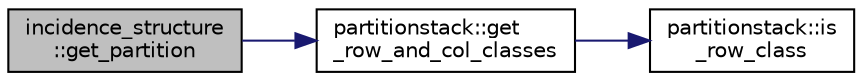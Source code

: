 digraph "incidence_structure::get_partition"
{
  edge [fontname="Helvetica",fontsize="10",labelfontname="Helvetica",labelfontsize="10"];
  node [fontname="Helvetica",fontsize="10",shape=record];
  rankdir="LR";
  Node4361 [label="incidence_structure\l::get_partition",height=0.2,width=0.4,color="black", fillcolor="grey75", style="filled", fontcolor="black"];
  Node4361 -> Node4362 [color="midnightblue",fontsize="10",style="solid",fontname="Helvetica"];
  Node4362 [label="partitionstack::get\l_row_and_col_classes",height=0.2,width=0.4,color="black", fillcolor="white", style="filled",URL="$d3/d87/classpartitionstack.html#a127a6965905c3f08c50ee09a100cb465"];
  Node4362 -> Node4363 [color="midnightblue",fontsize="10",style="solid",fontname="Helvetica"];
  Node4363 [label="partitionstack::is\l_row_class",height=0.2,width=0.4,color="black", fillcolor="white", style="filled",URL="$d3/d87/classpartitionstack.html#ad8497b40f1c327d3eb2fb2b993d88bb7"];
}
